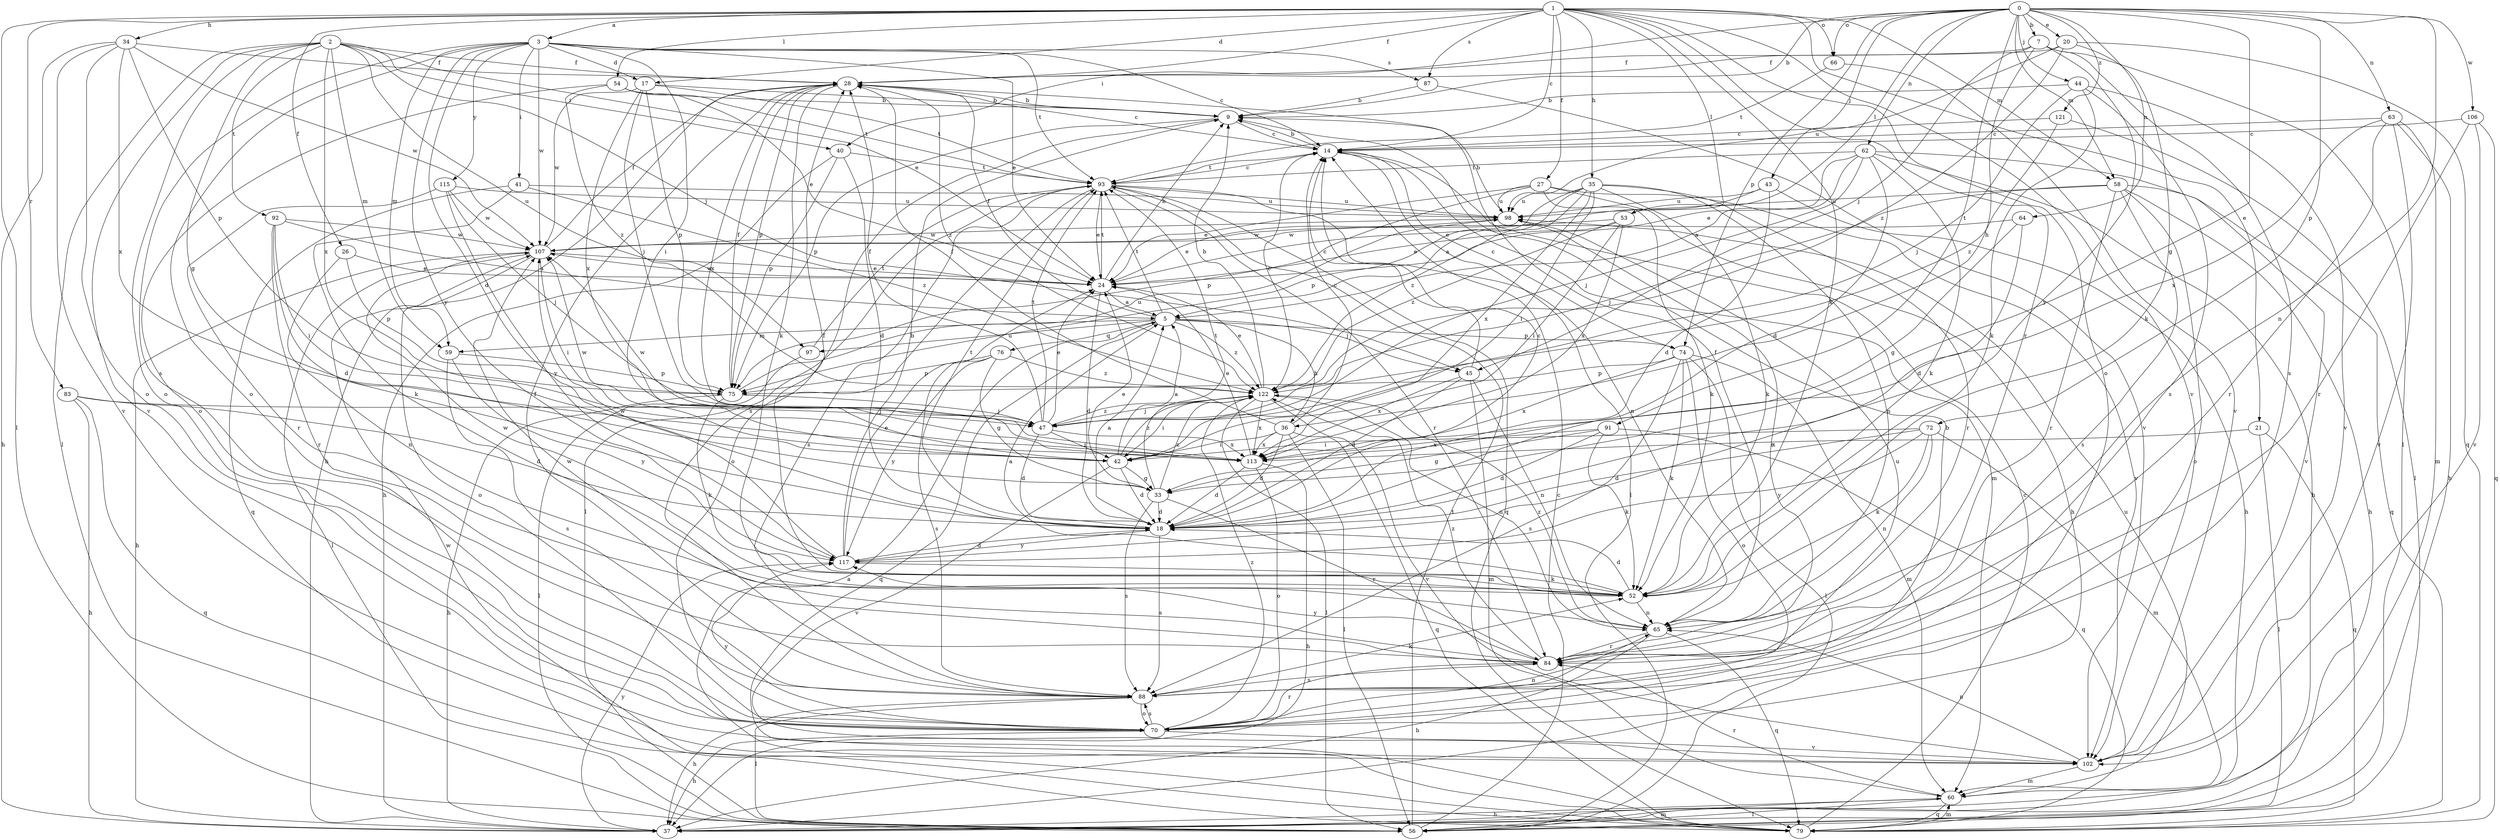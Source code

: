 strict digraph  {
0;
1;
2;
3;
5;
7;
9;
14;
17;
18;
20;
21;
24;
26;
27;
28;
33;
34;
35;
36;
37;
40;
41;
42;
43;
44;
45;
47;
52;
53;
54;
56;
58;
59;
60;
62;
63;
64;
65;
66;
70;
72;
74;
75;
76;
79;
83;
84;
87;
88;
91;
92;
93;
97;
98;
102;
106;
107;
113;
115;
117;
121;
122;
0 -> 7  [label=b];
0 -> 9  [label=b];
0 -> 20  [label=e];
0 -> 33  [label=g];
0 -> 40  [label=i];
0 -> 43  [label=j];
0 -> 44  [label=j];
0 -> 53  [label=l];
0 -> 58  [label=m];
0 -> 62  [label=n];
0 -> 63  [label=n];
0 -> 64  [label=n];
0 -> 65  [label=n];
0 -> 66  [label=o];
0 -> 72  [label=p];
0 -> 74  [label=p];
0 -> 91  [label=t];
0 -> 106  [label=w];
0 -> 121  [label=z];
1 -> 3  [label=a];
1 -> 14  [label=c];
1 -> 17  [label=d];
1 -> 21  [label=e];
1 -> 26  [label=f];
1 -> 27  [label=f];
1 -> 28  [label=f];
1 -> 34  [label=h];
1 -> 35  [label=h];
1 -> 52  [label=k];
1 -> 53  [label=l];
1 -> 54  [label=l];
1 -> 56  [label=l];
1 -> 58  [label=m];
1 -> 66  [label=o];
1 -> 70  [label=o];
1 -> 83  [label=r];
1 -> 84  [label=r];
1 -> 87  [label=s];
1 -> 102  [label=v];
2 -> 24  [label=e];
2 -> 28  [label=f];
2 -> 33  [label=g];
2 -> 40  [label=i];
2 -> 45  [label=j];
2 -> 56  [label=l];
2 -> 59  [label=m];
2 -> 70  [label=o];
2 -> 92  [label=t];
2 -> 97  [label=u];
2 -> 102  [label=v];
2 -> 113  [label=x];
3 -> 14  [label=c];
3 -> 17  [label=d];
3 -> 18  [label=d];
3 -> 24  [label=e];
3 -> 41  [label=i];
3 -> 42  [label=i];
3 -> 59  [label=m];
3 -> 70  [label=o];
3 -> 87  [label=s];
3 -> 88  [label=s];
3 -> 93  [label=t];
3 -> 107  [label=w];
3 -> 115  [label=y];
3 -> 117  [label=y];
5 -> 28  [label=f];
5 -> 36  [label=h];
5 -> 45  [label=j];
5 -> 59  [label=m];
5 -> 74  [label=p];
5 -> 76  [label=q];
5 -> 79  [label=q];
5 -> 93  [label=t];
5 -> 97  [label=u];
5 -> 122  [label=z];
7 -> 28  [label=f];
7 -> 36  [label=h];
7 -> 45  [label=j];
7 -> 56  [label=l];
7 -> 88  [label=s];
7 -> 117  [label=y];
9 -> 14  [label=c];
9 -> 75  [label=p];
9 -> 88  [label=s];
14 -> 9  [label=b];
14 -> 56  [label=l];
14 -> 60  [label=m];
14 -> 93  [label=t];
17 -> 9  [label=b];
17 -> 47  [label=j];
17 -> 75  [label=p];
17 -> 93  [label=t];
17 -> 107  [label=w];
17 -> 113  [label=x];
18 -> 5  [label=a];
18 -> 14  [label=c];
18 -> 88  [label=s];
18 -> 93  [label=t];
18 -> 117  [label=y];
20 -> 28  [label=f];
20 -> 52  [label=k];
20 -> 79  [label=q];
20 -> 98  [label=u];
20 -> 122  [label=z];
21 -> 56  [label=l];
21 -> 79  [label=q];
21 -> 113  [label=x];
24 -> 5  [label=a];
24 -> 9  [label=b];
24 -> 18  [label=d];
24 -> 93  [label=t];
24 -> 107  [label=w];
26 -> 24  [label=e];
26 -> 65  [label=n];
26 -> 75  [label=p];
27 -> 24  [label=e];
27 -> 37  [label=h];
27 -> 52  [label=k];
27 -> 75  [label=p];
27 -> 98  [label=u];
27 -> 102  [label=v];
28 -> 9  [label=b];
28 -> 14  [label=c];
28 -> 37  [label=h];
28 -> 52  [label=k];
28 -> 75  [label=p];
28 -> 113  [label=x];
28 -> 122  [label=z];
33 -> 18  [label=d];
33 -> 24  [label=e];
33 -> 84  [label=r];
33 -> 88  [label=s];
33 -> 93  [label=t];
33 -> 122  [label=z];
34 -> 28  [label=f];
34 -> 37  [label=h];
34 -> 70  [label=o];
34 -> 75  [label=p];
34 -> 102  [label=v];
34 -> 107  [label=w];
34 -> 113  [label=x];
35 -> 5  [label=a];
35 -> 42  [label=i];
35 -> 52  [label=k];
35 -> 65  [label=n];
35 -> 75  [label=p];
35 -> 84  [label=r];
35 -> 98  [label=u];
35 -> 113  [label=x];
35 -> 122  [label=z];
36 -> 14  [label=c];
36 -> 18  [label=d];
36 -> 28  [label=f];
36 -> 42  [label=i];
36 -> 56  [label=l];
36 -> 79  [label=q];
36 -> 113  [label=x];
37 -> 117  [label=y];
40 -> 18  [label=d];
40 -> 37  [label=h];
40 -> 75  [label=p];
40 -> 93  [label=t];
41 -> 52  [label=k];
41 -> 79  [label=q];
41 -> 98  [label=u];
41 -> 122  [label=z];
42 -> 5  [label=a];
42 -> 18  [label=d];
42 -> 33  [label=g];
42 -> 102  [label=v];
42 -> 107  [label=w];
42 -> 122  [label=z];
43 -> 18  [label=d];
43 -> 24  [label=e];
43 -> 37  [label=h];
43 -> 98  [label=u];
44 -> 9  [label=b];
44 -> 47  [label=j];
44 -> 52  [label=k];
44 -> 88  [label=s];
44 -> 102  [label=v];
45 -> 14  [label=c];
45 -> 18  [label=d];
45 -> 60  [label=m];
45 -> 65  [label=n];
45 -> 113  [label=x];
47 -> 18  [label=d];
47 -> 24  [label=e];
47 -> 28  [label=f];
47 -> 42  [label=i];
47 -> 93  [label=t];
47 -> 113  [label=x];
47 -> 122  [label=z];
52 -> 5  [label=a];
52 -> 18  [label=d];
52 -> 28  [label=f];
52 -> 65  [label=n];
52 -> 107  [label=w];
53 -> 24  [label=e];
53 -> 42  [label=i];
53 -> 107  [label=w];
53 -> 113  [label=x];
53 -> 122  [label=z];
54 -> 9  [label=b];
54 -> 24  [label=e];
54 -> 70  [label=o];
54 -> 93  [label=t];
54 -> 122  [label=z];
56 -> 14  [label=c];
56 -> 60  [label=m];
56 -> 93  [label=t];
58 -> 37  [label=h];
58 -> 47  [label=j];
58 -> 70  [label=o];
58 -> 79  [label=q];
58 -> 84  [label=r];
58 -> 88  [label=s];
58 -> 98  [label=u];
59 -> 75  [label=p];
59 -> 88  [label=s];
59 -> 117  [label=y];
60 -> 37  [label=h];
60 -> 56  [label=l];
60 -> 79  [label=q];
60 -> 84  [label=r];
60 -> 98  [label=u];
62 -> 5  [label=a];
62 -> 18  [label=d];
62 -> 24  [label=e];
62 -> 37  [label=h];
62 -> 47  [label=j];
62 -> 52  [label=k];
62 -> 93  [label=t];
62 -> 102  [label=v];
63 -> 14  [label=c];
63 -> 37  [label=h];
63 -> 60  [label=m];
63 -> 84  [label=r];
63 -> 102  [label=v];
63 -> 113  [label=x];
64 -> 18  [label=d];
64 -> 33  [label=g];
64 -> 107  [label=w];
65 -> 28  [label=f];
65 -> 37  [label=h];
65 -> 79  [label=q];
65 -> 84  [label=r];
65 -> 122  [label=z];
66 -> 93  [label=t];
66 -> 102  [label=v];
70 -> 9  [label=b];
70 -> 37  [label=h];
70 -> 65  [label=n];
70 -> 84  [label=r];
70 -> 88  [label=s];
70 -> 102  [label=v];
70 -> 117  [label=y];
70 -> 122  [label=z];
72 -> 18  [label=d];
72 -> 42  [label=i];
72 -> 52  [label=k];
72 -> 60  [label=m];
72 -> 65  [label=n];
72 -> 117  [label=y];
74 -> 14  [label=c];
74 -> 52  [label=k];
74 -> 56  [label=l];
74 -> 60  [label=m];
74 -> 70  [label=o];
74 -> 75  [label=p];
74 -> 88  [label=s];
74 -> 113  [label=x];
75 -> 28  [label=f];
75 -> 37  [label=h];
75 -> 47  [label=j];
75 -> 52  [label=k];
75 -> 98  [label=u];
76 -> 33  [label=g];
76 -> 75  [label=p];
76 -> 88  [label=s];
76 -> 117  [label=y];
76 -> 122  [label=z];
79 -> 5  [label=a];
79 -> 14  [label=c];
79 -> 60  [label=m];
79 -> 107  [label=w];
83 -> 18  [label=d];
83 -> 37  [label=h];
83 -> 47  [label=j];
83 -> 79  [label=q];
84 -> 88  [label=s];
84 -> 107  [label=w];
84 -> 117  [label=y];
84 -> 122  [label=z];
87 -> 9  [label=b];
87 -> 102  [label=v];
88 -> 28  [label=f];
88 -> 37  [label=h];
88 -> 52  [label=k];
88 -> 56  [label=l];
88 -> 70  [label=o];
88 -> 98  [label=u];
91 -> 18  [label=d];
91 -> 33  [label=g];
91 -> 52  [label=k];
91 -> 79  [label=q];
91 -> 113  [label=x];
92 -> 5  [label=a];
92 -> 18  [label=d];
92 -> 42  [label=i];
92 -> 84  [label=r];
92 -> 107  [label=w];
93 -> 14  [label=c];
93 -> 24  [label=e];
93 -> 56  [label=l];
93 -> 65  [label=n];
93 -> 70  [label=o];
93 -> 79  [label=q];
93 -> 84  [label=r];
93 -> 88  [label=s];
93 -> 98  [label=u];
97 -> 56  [label=l];
97 -> 93  [label=t];
98 -> 9  [label=b];
98 -> 24  [label=e];
98 -> 84  [label=r];
98 -> 107  [label=w];
102 -> 60  [label=m];
102 -> 65  [label=n];
106 -> 14  [label=c];
106 -> 79  [label=q];
106 -> 84  [label=r];
106 -> 102  [label=v];
107 -> 24  [label=e];
107 -> 28  [label=f];
107 -> 37  [label=h];
107 -> 42  [label=i];
107 -> 56  [label=l];
107 -> 70  [label=o];
113 -> 18  [label=d];
113 -> 24  [label=e];
113 -> 37  [label=h];
113 -> 70  [label=o];
113 -> 107  [label=w];
115 -> 47  [label=j];
115 -> 84  [label=r];
115 -> 98  [label=u];
115 -> 107  [label=w];
115 -> 117  [label=y];
117 -> 9  [label=b];
117 -> 18  [label=d];
117 -> 24  [label=e];
117 -> 52  [label=k];
117 -> 107  [label=w];
121 -> 14  [label=c];
121 -> 56  [label=l];
121 -> 122  [label=z];
122 -> 9  [label=b];
122 -> 14  [label=c];
122 -> 24  [label=e];
122 -> 42  [label=i];
122 -> 47  [label=j];
122 -> 56  [label=l];
122 -> 65  [label=n];
122 -> 102  [label=v];
122 -> 113  [label=x];
}

